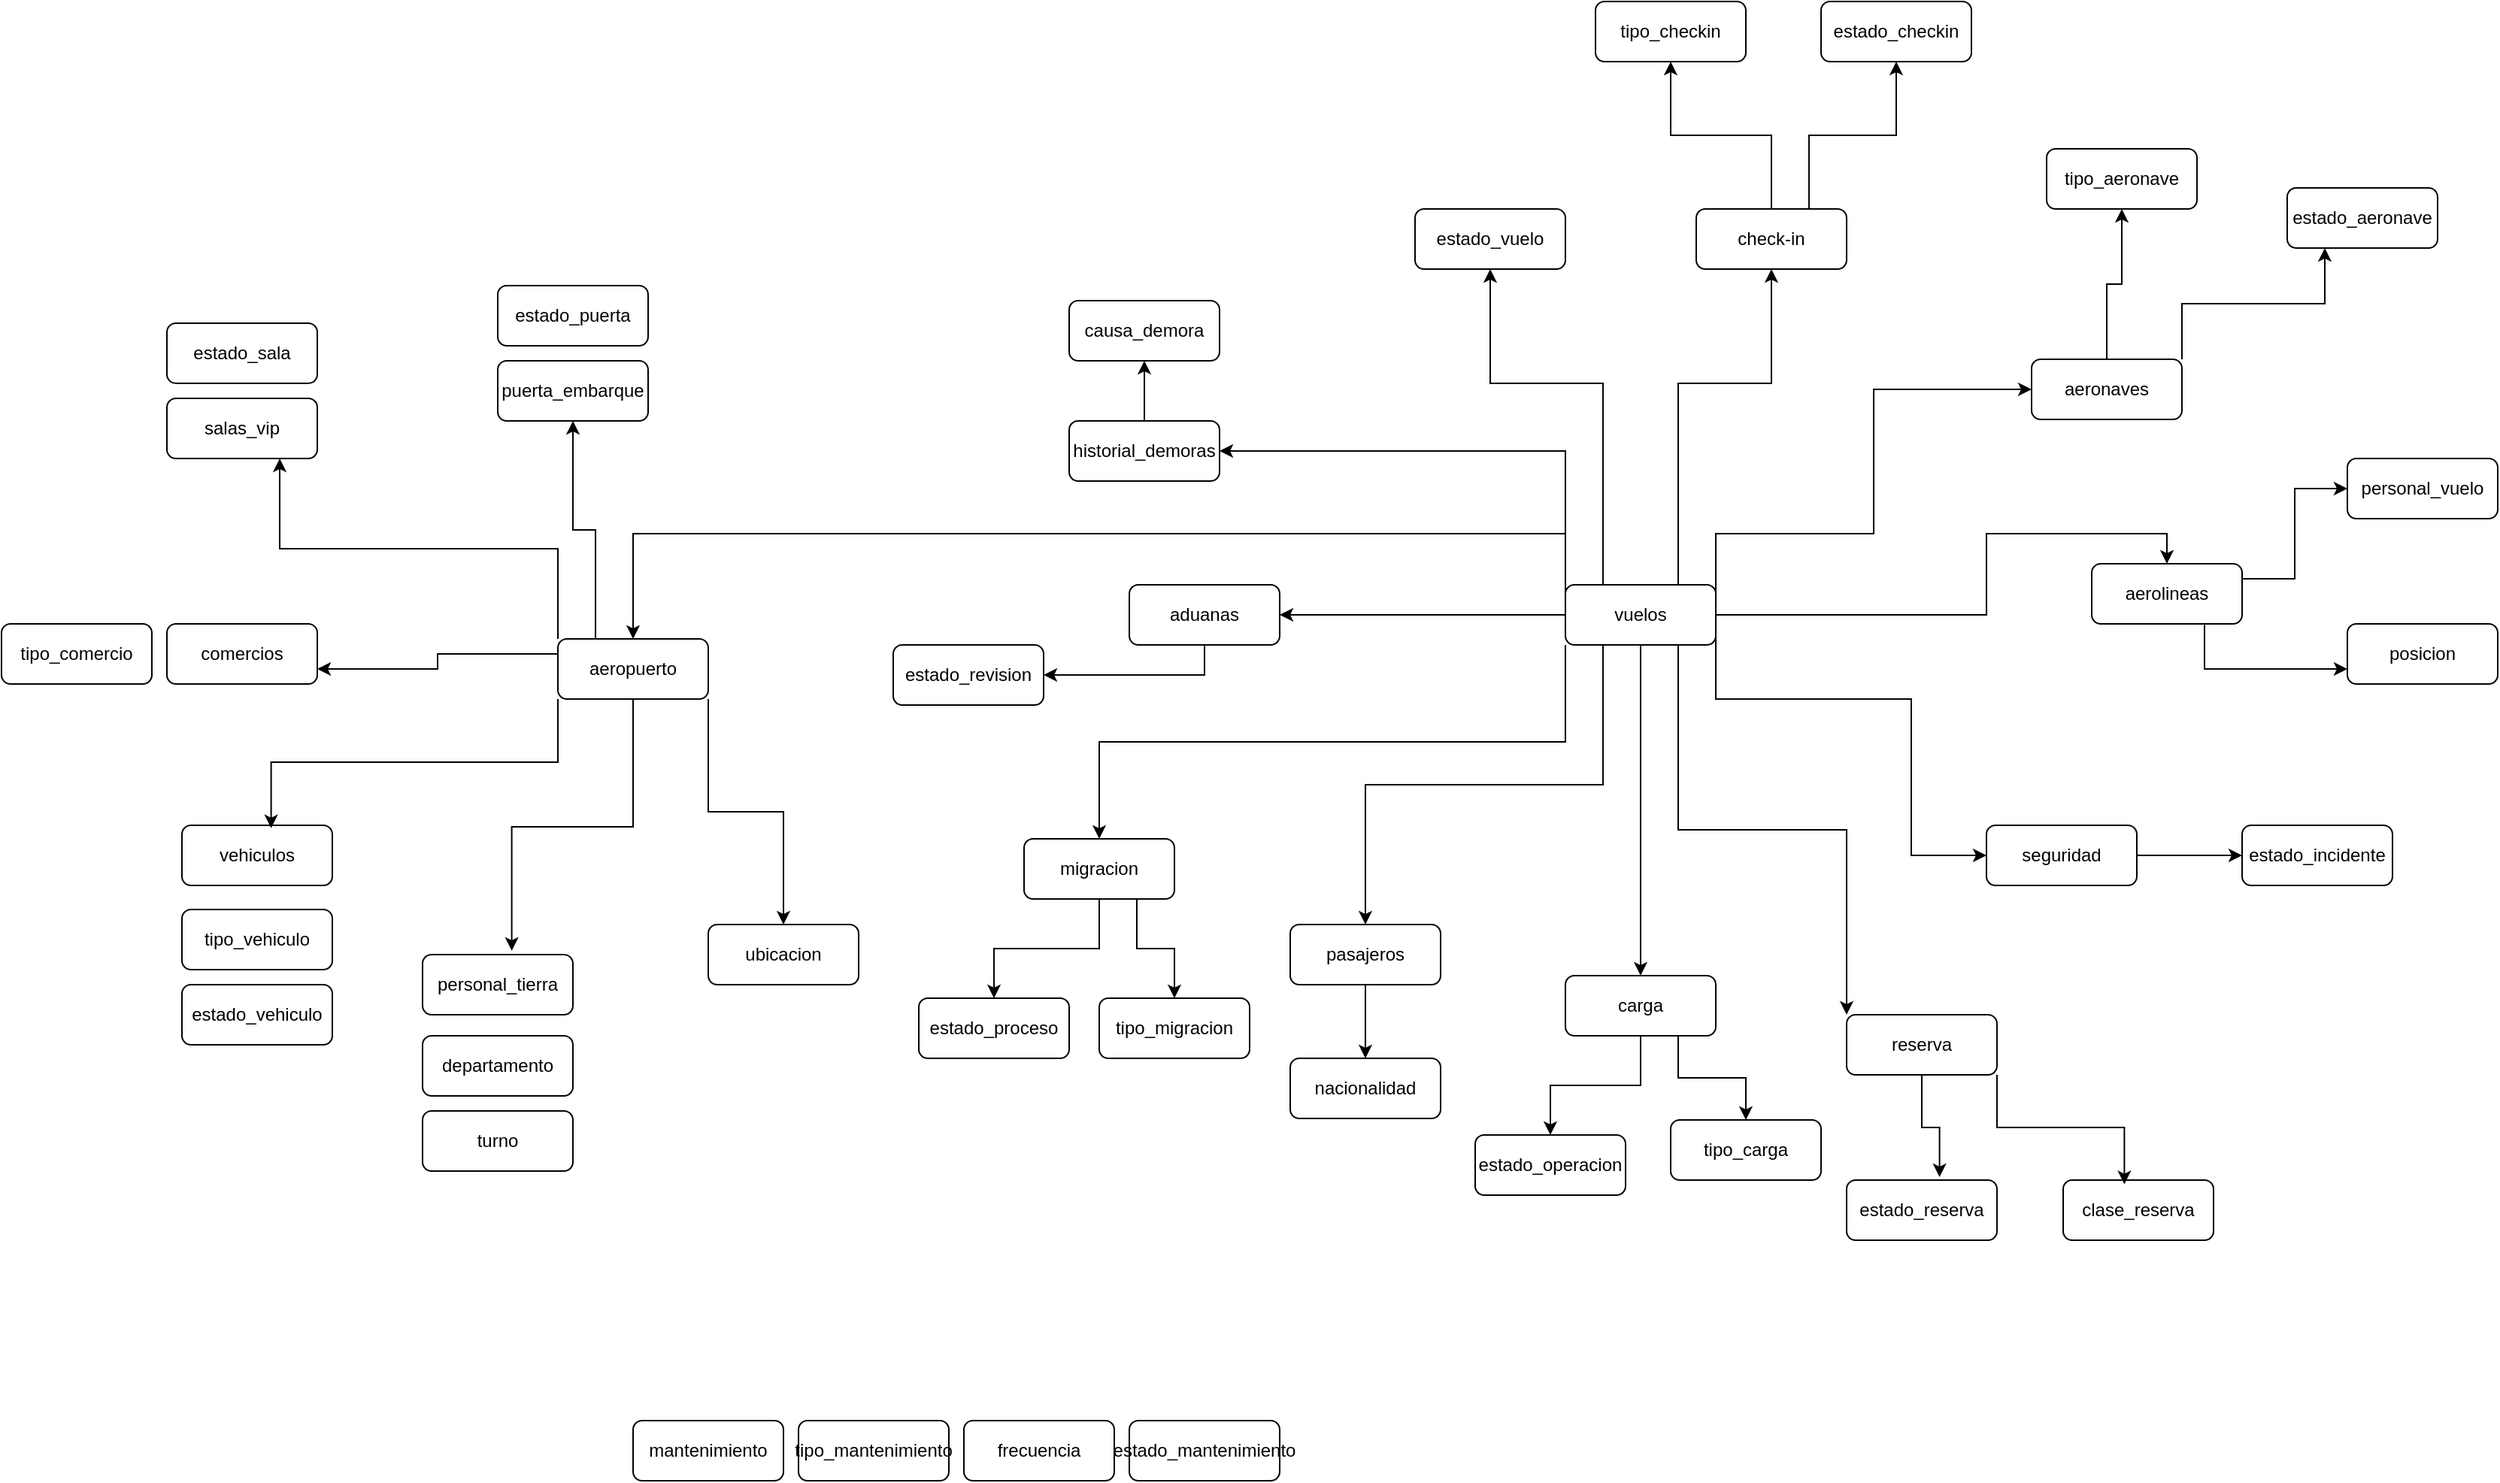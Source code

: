 <mxfile version="24.8.3">
  <diagram name="Página-1" id="ngjUF8qBWLI5nmZINgEI">
    <mxGraphModel dx="2583" dy="1874" grid="1" gridSize="10" guides="1" tooltips="1" connect="1" arrows="1" fold="1" page="1" pageScale="1" pageWidth="827" pageHeight="1169" math="0" shadow="0">
      <root>
        <mxCell id="0" />
        <mxCell id="1" parent="0" />
        <mxCell id="3BjMnWLstqHBxLdofZRL-1" style="edgeStyle=orthogonalEdgeStyle;rounded=0;orthogonalLoop=1;jettySize=auto;html=1;exitX=1;exitY=0.25;exitDx=0;exitDy=0;entryX=0;entryY=0.5;entryDx=0;entryDy=0;" edge="1" parent="1" source="mx8LPNXvoEOanYcqVod7-2" target="mx8LPNXvoEOanYcqVod7-28">
          <mxGeometry relative="1" as="geometry">
            <Array as="points">
              <mxPoint x="910" y="-310" />
              <mxPoint x="1015" y="-310" />
              <mxPoint x="1015" y="-406" />
            </Array>
          </mxGeometry>
        </mxCell>
        <mxCell id="3BjMnWLstqHBxLdofZRL-2" style="edgeStyle=orthogonalEdgeStyle;rounded=0;orthogonalLoop=1;jettySize=auto;html=1;exitX=0.75;exitY=0;exitDx=0;exitDy=0;entryX=0.5;entryY=1;entryDx=0;entryDy=0;" edge="1" parent="1" source="mx8LPNXvoEOanYcqVod7-2" target="mx8LPNXvoEOanYcqVod7-19">
          <mxGeometry relative="1" as="geometry">
            <mxPoint x="874.647" y="-400.0" as="targetPoint" />
            <Array as="points">
              <mxPoint x="885" y="-410" />
              <mxPoint x="947" y="-410" />
            </Array>
          </mxGeometry>
        </mxCell>
        <mxCell id="3BjMnWLstqHBxLdofZRL-3" style="edgeStyle=orthogonalEdgeStyle;rounded=0;orthogonalLoop=1;jettySize=auto;html=1;exitX=0.25;exitY=0;exitDx=0;exitDy=0;entryX=0.5;entryY=1;entryDx=0;entryDy=0;" edge="1" parent="1" source="mx8LPNXvoEOanYcqVod7-2" target="mx8LPNXvoEOanYcqVod7-29">
          <mxGeometry relative="1" as="geometry">
            <mxPoint x="710.0" y="-400.0" as="targetPoint" />
            <Array as="points">
              <mxPoint x="835" y="-410" />
              <mxPoint x="760" y="-410" />
            </Array>
          </mxGeometry>
        </mxCell>
        <mxCell id="3BjMnWLstqHBxLdofZRL-4" style="edgeStyle=orthogonalEdgeStyle;rounded=0;orthogonalLoop=1;jettySize=auto;html=1;exitX=0;exitY=0;exitDx=0;exitDy=0;entryX=1;entryY=0.5;entryDx=0;entryDy=0;" edge="1" parent="1" source="mx8LPNXvoEOanYcqVod7-2" target="mx8LPNXvoEOanYcqVod7-56">
          <mxGeometry relative="1" as="geometry" />
        </mxCell>
        <mxCell id="3BjMnWLstqHBxLdofZRL-5" style="edgeStyle=orthogonalEdgeStyle;rounded=0;orthogonalLoop=1;jettySize=auto;html=1;exitX=0;exitY=0.5;exitDx=0;exitDy=0;entryX=1;entryY=0.5;entryDx=0;entryDy=0;" edge="1" parent="1" source="mx8LPNXvoEOanYcqVod7-2" target="mx8LPNXvoEOanYcqVod7-17">
          <mxGeometry relative="1" as="geometry" />
        </mxCell>
        <mxCell id="3BjMnWLstqHBxLdofZRL-8" style="edgeStyle=orthogonalEdgeStyle;rounded=0;orthogonalLoop=1;jettySize=auto;html=1;exitX=0.5;exitY=1;exitDx=0;exitDy=0;" edge="1" parent="1" source="mx8LPNXvoEOanYcqVod7-2" target="mx8LPNXvoEOanYcqVod7-11">
          <mxGeometry relative="1" as="geometry" />
        </mxCell>
        <mxCell id="3BjMnWLstqHBxLdofZRL-10" style="edgeStyle=orthogonalEdgeStyle;rounded=0;orthogonalLoop=1;jettySize=auto;html=1;exitX=1;exitY=0.75;exitDx=0;exitDy=0;" edge="1" parent="1" source="mx8LPNXvoEOanYcqVod7-2" target="mx8LPNXvoEOanYcqVod7-10">
          <mxGeometry relative="1" as="geometry">
            <Array as="points">
              <mxPoint x="910" y="-200" />
              <mxPoint x="1040" y="-200" />
              <mxPoint x="1040" y="-96" />
            </Array>
          </mxGeometry>
        </mxCell>
        <mxCell id="3BjMnWLstqHBxLdofZRL-11" style="edgeStyle=orthogonalEdgeStyle;rounded=0;orthogonalLoop=1;jettySize=auto;html=1;exitX=1;exitY=0.5;exitDx=0;exitDy=0;entryX=0.5;entryY=0;entryDx=0;entryDy=0;" edge="1" parent="1" source="mx8LPNXvoEOanYcqVod7-2" target="mx8LPNXvoEOanYcqVod7-6">
          <mxGeometry relative="1" as="geometry">
            <Array as="points">
              <mxPoint x="1090" y="-256" />
              <mxPoint x="1090" y="-310" />
              <mxPoint x="1210" y="-310" />
            </Array>
          </mxGeometry>
        </mxCell>
        <mxCell id="3BjMnWLstqHBxLdofZRL-20" style="edgeStyle=orthogonalEdgeStyle;rounded=0;orthogonalLoop=1;jettySize=auto;html=1;exitX=0.75;exitY=1;exitDx=0;exitDy=0;entryX=0;entryY=0;entryDx=0;entryDy=0;" edge="1" parent="1" source="mx8LPNXvoEOanYcqVod7-2" target="mx8LPNXvoEOanYcqVod7-5">
          <mxGeometry relative="1" as="geometry" />
        </mxCell>
        <mxCell id="3BjMnWLstqHBxLdofZRL-21" style="edgeStyle=orthogonalEdgeStyle;rounded=0;orthogonalLoop=1;jettySize=auto;html=1;exitX=0;exitY=1;exitDx=0;exitDy=0;" edge="1" parent="1" source="mx8LPNXvoEOanYcqVod7-2" target="mx8LPNXvoEOanYcqVod7-18">
          <mxGeometry relative="1" as="geometry" />
        </mxCell>
        <mxCell id="3BjMnWLstqHBxLdofZRL-22" style="edgeStyle=orthogonalEdgeStyle;rounded=0;orthogonalLoop=1;jettySize=auto;html=1;exitX=0.25;exitY=1;exitDx=0;exitDy=0;entryX=0.5;entryY=0;entryDx=0;entryDy=0;" edge="1" parent="1" source="mx8LPNXvoEOanYcqVod7-2" target="mx8LPNXvoEOanYcqVod7-4">
          <mxGeometry relative="1" as="geometry" />
        </mxCell>
        <mxCell id="3BjMnWLstqHBxLdofZRL-23" style="edgeStyle=orthogonalEdgeStyle;rounded=0;orthogonalLoop=1;jettySize=auto;html=1;exitX=0;exitY=0.5;exitDx=0;exitDy=0;entryX=0.5;entryY=0;entryDx=0;entryDy=0;" edge="1" parent="1" source="mx8LPNXvoEOanYcqVod7-2" target="mx8LPNXvoEOanYcqVod7-3">
          <mxGeometry relative="1" as="geometry">
            <Array as="points">
              <mxPoint x="810" y="-310" />
              <mxPoint x="190" y="-310" />
            </Array>
          </mxGeometry>
        </mxCell>
        <mxCell id="mx8LPNXvoEOanYcqVod7-2" value="vuelos" style="rounded=1;whiteSpace=wrap;html=1;" parent="1" vertex="1">
          <mxGeometry x="810" y="-276" width="100" height="40" as="geometry" />
        </mxCell>
        <mxCell id="3BjMnWLstqHBxLdofZRL-24" style="edgeStyle=orthogonalEdgeStyle;rounded=0;orthogonalLoop=1;jettySize=auto;html=1;exitX=0.25;exitY=0;exitDx=0;exitDy=0;entryX=0.5;entryY=1;entryDx=0;entryDy=0;" edge="1" parent="1" source="mx8LPNXvoEOanYcqVod7-3" target="mx8LPNXvoEOanYcqVod7-7">
          <mxGeometry relative="1" as="geometry" />
        </mxCell>
        <mxCell id="3BjMnWLstqHBxLdofZRL-25" style="edgeStyle=orthogonalEdgeStyle;rounded=0;orthogonalLoop=1;jettySize=auto;html=1;exitX=0;exitY=0;exitDx=0;exitDy=0;entryX=0.75;entryY=1;entryDx=0;entryDy=0;" edge="1" parent="1" source="mx8LPNXvoEOanYcqVod7-3" target="mx8LPNXvoEOanYcqVod7-16">
          <mxGeometry relative="1" as="geometry" />
        </mxCell>
        <mxCell id="3BjMnWLstqHBxLdofZRL-26" style="edgeStyle=orthogonalEdgeStyle;rounded=0;orthogonalLoop=1;jettySize=auto;html=1;exitX=0;exitY=0.25;exitDx=0;exitDy=0;entryX=1;entryY=0.75;entryDx=0;entryDy=0;" edge="1" parent="1" source="mx8LPNXvoEOanYcqVod7-3" target="mx8LPNXvoEOanYcqVod7-14">
          <mxGeometry relative="1" as="geometry" />
        </mxCell>
        <mxCell id="3BjMnWLstqHBxLdofZRL-29" style="edgeStyle=orthogonalEdgeStyle;rounded=0;orthogonalLoop=1;jettySize=auto;html=1;exitX=1;exitY=1;exitDx=0;exitDy=0;entryX=0.5;entryY=0;entryDx=0;entryDy=0;" edge="1" parent="1" source="mx8LPNXvoEOanYcqVod7-3" target="mx8LPNXvoEOanYcqVod7-30">
          <mxGeometry relative="1" as="geometry" />
        </mxCell>
        <mxCell id="mx8LPNXvoEOanYcqVod7-3" value="aeropuerto" style="rounded=1;whiteSpace=wrap;html=1;" parent="1" vertex="1">
          <mxGeometry x="140" y="-240" width="100" height="40" as="geometry" />
        </mxCell>
        <mxCell id="3BjMnWLstqHBxLdofZRL-43" style="edgeStyle=orthogonalEdgeStyle;rounded=0;orthogonalLoop=1;jettySize=auto;html=1;exitX=0.5;exitY=1;exitDx=0;exitDy=0;entryX=0.5;entryY=0;entryDx=0;entryDy=0;" edge="1" parent="1" source="mx8LPNXvoEOanYcqVod7-4" target="mx8LPNXvoEOanYcqVod7-31">
          <mxGeometry relative="1" as="geometry" />
        </mxCell>
        <mxCell id="mx8LPNXvoEOanYcqVod7-4" value="pasajeros" style="rounded=1;whiteSpace=wrap;html=1;" parent="1" vertex="1">
          <mxGeometry x="627" y="-50" width="100" height="40" as="geometry" />
        </mxCell>
        <mxCell id="mx8LPNXvoEOanYcqVod7-5" value="reserva" style="rounded=1;whiteSpace=wrap;html=1;" parent="1" vertex="1">
          <mxGeometry x="997" y="10" width="100" height="40" as="geometry" />
        </mxCell>
        <mxCell id="3BjMnWLstqHBxLdofZRL-37" style="edgeStyle=orthogonalEdgeStyle;rounded=0;orthogonalLoop=1;jettySize=auto;html=1;exitX=1;exitY=0.25;exitDx=0;exitDy=0;entryX=0;entryY=0.5;entryDx=0;entryDy=0;" edge="1" parent="1" source="mx8LPNXvoEOanYcqVod7-6" target="mx8LPNXvoEOanYcqVod7-8">
          <mxGeometry relative="1" as="geometry" />
        </mxCell>
        <mxCell id="3BjMnWLstqHBxLdofZRL-38" style="edgeStyle=orthogonalEdgeStyle;rounded=0;orthogonalLoop=1;jettySize=auto;html=1;exitX=0.75;exitY=1;exitDx=0;exitDy=0;entryX=0;entryY=0.75;entryDx=0;entryDy=0;" edge="1" parent="1" source="mx8LPNXvoEOanYcqVod7-6" target="mx8LPNXvoEOanYcqVod7-34">
          <mxGeometry relative="1" as="geometry" />
        </mxCell>
        <mxCell id="mx8LPNXvoEOanYcqVod7-6" value="aerolineas" style="rounded=1;whiteSpace=wrap;html=1;" parent="1" vertex="1">
          <mxGeometry x="1160" y="-290" width="100" height="40" as="geometry" />
        </mxCell>
        <mxCell id="mx8LPNXvoEOanYcqVod7-7" value="puerta_embarque" style="rounded=1;whiteSpace=wrap;html=1;" parent="1" vertex="1">
          <mxGeometry x="100" y="-425" width="100" height="40" as="geometry" />
        </mxCell>
        <mxCell id="mx8LPNXvoEOanYcqVod7-8" value="personal_vuelo" style="rounded=1;whiteSpace=wrap;html=1;" parent="1" vertex="1">
          <mxGeometry x="1330" y="-360" width="100" height="40" as="geometry" />
        </mxCell>
        <mxCell id="mx8LPNXvoEOanYcqVod7-9" value="personal_tierra" style="rounded=1;whiteSpace=wrap;html=1;" parent="1" vertex="1">
          <mxGeometry x="50" y="-30" width="100" height="40" as="geometry" />
        </mxCell>
        <mxCell id="3BjMnWLstqHBxLdofZRL-33" style="edgeStyle=orthogonalEdgeStyle;rounded=0;orthogonalLoop=1;jettySize=auto;html=1;exitX=1;exitY=0.5;exitDx=0;exitDy=0;entryX=0;entryY=0.5;entryDx=0;entryDy=0;" edge="1" parent="1" source="mx8LPNXvoEOanYcqVod7-10" target="mx8LPNXvoEOanYcqVod7-36">
          <mxGeometry relative="1" as="geometry" />
        </mxCell>
        <mxCell id="mx8LPNXvoEOanYcqVod7-10" value="seguridad" style="rounded=1;whiteSpace=wrap;html=1;" parent="1" vertex="1">
          <mxGeometry x="1090" y="-116" width="100" height="40" as="geometry" />
        </mxCell>
        <mxCell id="3BjMnWLstqHBxLdofZRL-44" style="edgeStyle=orthogonalEdgeStyle;rounded=0;orthogonalLoop=1;jettySize=auto;html=1;exitX=0.5;exitY=1;exitDx=0;exitDy=0;entryX=0.5;entryY=0;entryDx=0;entryDy=0;" edge="1" parent="1" source="mx8LPNXvoEOanYcqVod7-11" target="mx8LPNXvoEOanYcqVod7-39">
          <mxGeometry relative="1" as="geometry" />
        </mxCell>
        <mxCell id="3BjMnWLstqHBxLdofZRL-45" style="edgeStyle=orthogonalEdgeStyle;rounded=0;orthogonalLoop=1;jettySize=auto;html=1;exitX=0.75;exitY=1;exitDx=0;exitDy=0;entryX=0.5;entryY=0;entryDx=0;entryDy=0;" edge="1" parent="1" source="mx8LPNXvoEOanYcqVod7-11" target="mx8LPNXvoEOanYcqVod7-38">
          <mxGeometry relative="1" as="geometry" />
        </mxCell>
        <mxCell id="mx8LPNXvoEOanYcqVod7-11" value="carga" style="rounded=1;whiteSpace=wrap;html=1;" parent="1" vertex="1">
          <mxGeometry x="810" y="-16" width="100" height="40" as="geometry" />
        </mxCell>
        <mxCell id="mx8LPNXvoEOanYcqVod7-13" value="vehiculos" style="rounded=1;whiteSpace=wrap;html=1;" parent="1" vertex="1">
          <mxGeometry x="-110" y="-116" width="100" height="40" as="geometry" />
        </mxCell>
        <mxCell id="mx8LPNXvoEOanYcqVod7-14" value="comercios" style="rounded=1;whiteSpace=wrap;html=1;" parent="1" vertex="1">
          <mxGeometry x="-120" y="-250" width="100" height="40" as="geometry" />
        </mxCell>
        <mxCell id="mx8LPNXvoEOanYcqVod7-15" value="mantenimiento" style="rounded=1;whiteSpace=wrap;html=1;" parent="1" vertex="1">
          <mxGeometry x="190" y="280" width="100" height="40" as="geometry" />
        </mxCell>
        <mxCell id="mx8LPNXvoEOanYcqVod7-16" value="salas_vip" style="rounded=1;whiteSpace=wrap;html=1;" parent="1" vertex="1">
          <mxGeometry x="-120" y="-400" width="100" height="40" as="geometry" />
        </mxCell>
        <mxCell id="3BjMnWLstqHBxLdofZRL-48" style="edgeStyle=orthogonalEdgeStyle;rounded=0;orthogonalLoop=1;jettySize=auto;html=1;exitX=0.5;exitY=1;exitDx=0;exitDy=0;entryX=1;entryY=0.5;entryDx=0;entryDy=0;" edge="1" parent="1" source="mx8LPNXvoEOanYcqVod7-17" target="mx8LPNXvoEOanYcqVod7-42">
          <mxGeometry relative="1" as="geometry" />
        </mxCell>
        <mxCell id="mx8LPNXvoEOanYcqVod7-17" value="aduanas" style="rounded=1;whiteSpace=wrap;html=1;" parent="1" vertex="1">
          <mxGeometry x="520" y="-276" width="100" height="40" as="geometry" />
        </mxCell>
        <mxCell id="3BjMnWLstqHBxLdofZRL-46" style="edgeStyle=orthogonalEdgeStyle;rounded=0;orthogonalLoop=1;jettySize=auto;html=1;exitX=0.5;exitY=1;exitDx=0;exitDy=0;entryX=0.5;entryY=0;entryDx=0;entryDy=0;" edge="1" parent="1" source="mx8LPNXvoEOanYcqVod7-18" target="mx8LPNXvoEOanYcqVod7-44">
          <mxGeometry relative="1" as="geometry" />
        </mxCell>
        <mxCell id="3BjMnWLstqHBxLdofZRL-47" style="edgeStyle=orthogonalEdgeStyle;rounded=0;orthogonalLoop=1;jettySize=auto;html=1;exitX=0.75;exitY=1;exitDx=0;exitDy=0;entryX=0.5;entryY=0;entryDx=0;entryDy=0;" edge="1" parent="1" source="mx8LPNXvoEOanYcqVod7-18" target="mx8LPNXvoEOanYcqVod7-43">
          <mxGeometry relative="1" as="geometry" />
        </mxCell>
        <mxCell id="mx8LPNXvoEOanYcqVod7-18" value="migracion" style="rounded=1;whiteSpace=wrap;html=1;" parent="1" vertex="1">
          <mxGeometry x="450" y="-107" width="100" height="40" as="geometry" />
        </mxCell>
        <mxCell id="3BjMnWLstqHBxLdofZRL-41" style="edgeStyle=orthogonalEdgeStyle;rounded=0;orthogonalLoop=1;jettySize=auto;html=1;exitX=0.5;exitY=0;exitDx=0;exitDy=0;" edge="1" parent="1" source="mx8LPNXvoEOanYcqVod7-19" target="mx8LPNXvoEOanYcqVod7-45">
          <mxGeometry relative="1" as="geometry" />
        </mxCell>
        <mxCell id="3BjMnWLstqHBxLdofZRL-42" style="edgeStyle=orthogonalEdgeStyle;rounded=0;orthogonalLoop=1;jettySize=auto;html=1;exitX=0.75;exitY=0;exitDx=0;exitDy=0;entryX=0.5;entryY=1;entryDx=0;entryDy=0;" edge="1" parent="1" source="mx8LPNXvoEOanYcqVod7-19" target="mx8LPNXvoEOanYcqVod7-46">
          <mxGeometry relative="1" as="geometry" />
        </mxCell>
        <mxCell id="mx8LPNXvoEOanYcqVod7-19" value="check-in" style="rounded=1;whiteSpace=wrap;html=1;" parent="1" vertex="1">
          <mxGeometry x="897" y="-526" width="100" height="40" as="geometry" />
        </mxCell>
        <mxCell id="mx8LPNXvoEOanYcqVod7-23" value="estado_mantenimiento" style="rounded=1;whiteSpace=wrap;html=1;" parent="1" vertex="1">
          <mxGeometry x="520" y="280" width="100" height="40" as="geometry" />
        </mxCell>
        <mxCell id="mx8LPNXvoEOanYcqVod7-25" value="estado_vehiculo" style="rounded=1;whiteSpace=wrap;html=1;" parent="1" vertex="1">
          <mxGeometry x="-110" y="-10" width="100" height="40" as="geometry" />
        </mxCell>
        <mxCell id="mx8LPNXvoEOanYcqVod7-26" value="tipo_vehiculo" style="rounded=1;whiteSpace=wrap;html=1;" parent="1" vertex="1">
          <mxGeometry x="-110" y="-60" width="100" height="40" as="geometry" />
        </mxCell>
        <mxCell id="3BjMnWLstqHBxLdofZRL-39" style="edgeStyle=orthogonalEdgeStyle;rounded=0;orthogonalLoop=1;jettySize=auto;html=1;exitX=0.5;exitY=0;exitDx=0;exitDy=0;entryX=0.5;entryY=1;entryDx=0;entryDy=0;" edge="1" parent="1" source="mx8LPNXvoEOanYcqVod7-28" target="mx8LPNXvoEOanYcqVod7-75">
          <mxGeometry relative="1" as="geometry" />
        </mxCell>
        <mxCell id="3BjMnWLstqHBxLdofZRL-40" style="edgeStyle=orthogonalEdgeStyle;rounded=0;orthogonalLoop=1;jettySize=auto;html=1;exitX=1;exitY=0;exitDx=0;exitDy=0;entryX=0.25;entryY=1;entryDx=0;entryDy=0;" edge="1" parent="1" source="mx8LPNXvoEOanYcqVod7-28" target="mx8LPNXvoEOanYcqVod7-76">
          <mxGeometry relative="1" as="geometry" />
        </mxCell>
        <mxCell id="mx8LPNXvoEOanYcqVod7-28" value="aeronaves" style="rounded=1;whiteSpace=wrap;html=1;" parent="1" vertex="1">
          <mxGeometry x="1120" y="-426" width="100" height="40" as="geometry" />
        </mxCell>
        <mxCell id="mx8LPNXvoEOanYcqVod7-29" value="estado_vuelo" style="rounded=1;whiteSpace=wrap;html=1;" parent="1" vertex="1">
          <mxGeometry x="710" y="-526" width="100" height="40" as="geometry" />
        </mxCell>
        <mxCell id="mx8LPNXvoEOanYcqVod7-30" value="ubicacion" style="rounded=1;whiteSpace=wrap;html=1;" parent="1" vertex="1">
          <mxGeometry x="240" y="-50" width="100" height="40" as="geometry" />
        </mxCell>
        <mxCell id="mx8LPNXvoEOanYcqVod7-31" value="nacionalidad" style="rounded=1;whiteSpace=wrap;html=1;" parent="1" vertex="1">
          <mxGeometry x="627" y="39" width="100" height="40" as="geometry" />
        </mxCell>
        <mxCell id="mx8LPNXvoEOanYcqVod7-32" value="clase_reserva" style="rounded=1;whiteSpace=wrap;html=1;" parent="1" vertex="1">
          <mxGeometry x="1141" y="120" width="100" height="40" as="geometry" />
        </mxCell>
        <mxCell id="mx8LPNXvoEOanYcqVod7-33" value="estado_reserva" style="rounded=1;whiteSpace=wrap;html=1;" parent="1" vertex="1">
          <mxGeometry x="997" y="120" width="100" height="40" as="geometry" />
        </mxCell>
        <mxCell id="mx8LPNXvoEOanYcqVod7-34" value="posicion" style="rounded=1;whiteSpace=wrap;html=1;" parent="1" vertex="1">
          <mxGeometry x="1330" y="-250" width="100" height="40" as="geometry" />
        </mxCell>
        <mxCell id="mx8LPNXvoEOanYcqVod7-35" value="departamento" style="rounded=1;whiteSpace=wrap;html=1;" parent="1" vertex="1">
          <mxGeometry x="50" y="24" width="100" height="40" as="geometry" />
        </mxCell>
        <mxCell id="mx8LPNXvoEOanYcqVod7-36" value="estado_incidente" style="rounded=1;whiteSpace=wrap;html=1;" parent="1" vertex="1">
          <mxGeometry x="1260" y="-116" width="100" height="40" as="geometry" />
        </mxCell>
        <mxCell id="mx8LPNXvoEOanYcqVod7-38" value="tipo_carga" style="rounded=1;whiteSpace=wrap;html=1;" parent="1" vertex="1">
          <mxGeometry x="880" y="80" width="100" height="40" as="geometry" />
        </mxCell>
        <mxCell id="mx8LPNXvoEOanYcqVod7-39" value="estado_operacion" style="rounded=1;whiteSpace=wrap;html=1;" parent="1" vertex="1">
          <mxGeometry x="750" y="90" width="100" height="40" as="geometry" />
        </mxCell>
        <mxCell id="mx8LPNXvoEOanYcqVod7-40" value="tipo_comercio" style="rounded=1;whiteSpace=wrap;html=1;" parent="1" vertex="1">
          <mxGeometry x="-230" y="-250" width="100" height="40" as="geometry" />
        </mxCell>
        <mxCell id="mx8LPNXvoEOanYcqVod7-41" value="estado_sala" style="rounded=1;whiteSpace=wrap;html=1;" parent="1" vertex="1">
          <mxGeometry x="-120" y="-450" width="100" height="40" as="geometry" />
        </mxCell>
        <mxCell id="mx8LPNXvoEOanYcqVod7-42" value="estado_revision" style="rounded=1;whiteSpace=wrap;html=1;" parent="1" vertex="1">
          <mxGeometry x="363" y="-236" width="100" height="40" as="geometry" />
        </mxCell>
        <mxCell id="mx8LPNXvoEOanYcqVod7-43" value="tipo_migracion" style="rounded=1;whiteSpace=wrap;html=1;" parent="1" vertex="1">
          <mxGeometry x="500" y="-1" width="100" height="40" as="geometry" />
        </mxCell>
        <mxCell id="mx8LPNXvoEOanYcqVod7-44" value="estado_proceso" style="rounded=1;whiteSpace=wrap;html=1;" parent="1" vertex="1">
          <mxGeometry x="380" y="-1" width="100" height="40" as="geometry" />
        </mxCell>
        <mxCell id="mx8LPNXvoEOanYcqVod7-45" value="tipo_checkin" style="rounded=1;whiteSpace=wrap;html=1;" parent="1" vertex="1">
          <mxGeometry x="830" y="-664" width="100" height="40" as="geometry" />
        </mxCell>
        <mxCell id="mx8LPNXvoEOanYcqVod7-46" value="estado_checkin" style="rounded=1;whiteSpace=wrap;html=1;" parent="1" vertex="1">
          <mxGeometry x="980" y="-664" width="100" height="40" as="geometry" />
        </mxCell>
        <mxCell id="mx8LPNXvoEOanYcqVod7-50" value="frecuencia" style="rounded=1;whiteSpace=wrap;html=1;" parent="1" vertex="1">
          <mxGeometry x="410" y="280" width="100" height="40" as="geometry" />
        </mxCell>
        <mxCell id="mx8LPNXvoEOanYcqVod7-51" value="tipo_mantenimiento" style="rounded=1;whiteSpace=wrap;html=1;" parent="1" vertex="1">
          <mxGeometry x="300" y="280" width="100" height="40" as="geometry" />
        </mxCell>
        <mxCell id="3BjMnWLstqHBxLdofZRL-49" style="edgeStyle=orthogonalEdgeStyle;rounded=0;orthogonalLoop=1;jettySize=auto;html=1;exitX=0.5;exitY=0;exitDx=0;exitDy=0;entryX=0.5;entryY=1;entryDx=0;entryDy=0;" edge="1" parent="1" source="mx8LPNXvoEOanYcqVod7-56" target="mx8LPNXvoEOanYcqVod7-57">
          <mxGeometry relative="1" as="geometry" />
        </mxCell>
        <mxCell id="mx8LPNXvoEOanYcqVod7-56" value="historial_demoras" style="rounded=1;whiteSpace=wrap;html=1;" parent="1" vertex="1">
          <mxGeometry x="480" y="-385" width="100" height="40" as="geometry" />
        </mxCell>
        <mxCell id="mx8LPNXvoEOanYcqVod7-57" value="causa_demora" style="rounded=1;whiteSpace=wrap;html=1;" parent="1" vertex="1">
          <mxGeometry x="480" y="-465" width="100" height="40" as="geometry" />
        </mxCell>
        <mxCell id="mx8LPNXvoEOanYcqVod7-71" value="estado_puerta" style="rounded=1;whiteSpace=wrap;html=1;" parent="1" vertex="1">
          <mxGeometry x="100" y="-475" width="100" height="40" as="geometry" />
        </mxCell>
        <mxCell id="mx8LPNXvoEOanYcqVod7-72" value="turno" style="rounded=1;whiteSpace=wrap;html=1;" parent="1" vertex="1">
          <mxGeometry x="50" y="74" width="100" height="40" as="geometry" />
        </mxCell>
        <mxCell id="mx8LPNXvoEOanYcqVod7-75" value="tipo_aeronave" style="rounded=1;whiteSpace=wrap;html=1;" parent="1" vertex="1">
          <mxGeometry x="1130" y="-566" width="100" height="40" as="geometry" />
        </mxCell>
        <mxCell id="mx8LPNXvoEOanYcqVod7-76" value="estado_aeronave" style="rounded=1;whiteSpace=wrap;html=1;" parent="1" vertex="1">
          <mxGeometry x="1290" y="-540" width="100" height="40" as="geometry" />
        </mxCell>
        <mxCell id="3BjMnWLstqHBxLdofZRL-27" style="edgeStyle=orthogonalEdgeStyle;rounded=0;orthogonalLoop=1;jettySize=auto;html=1;exitX=0;exitY=1;exitDx=0;exitDy=0;entryX=0.593;entryY=0.047;entryDx=0;entryDy=0;entryPerimeter=0;" edge="1" parent="1" source="mx8LPNXvoEOanYcqVod7-3" target="mx8LPNXvoEOanYcqVod7-13">
          <mxGeometry relative="1" as="geometry" />
        </mxCell>
        <mxCell id="3BjMnWLstqHBxLdofZRL-28" style="edgeStyle=orthogonalEdgeStyle;rounded=0;orthogonalLoop=1;jettySize=auto;html=1;exitX=0.5;exitY=1;exitDx=0;exitDy=0;entryX=0.593;entryY=-0.064;entryDx=0;entryDy=0;entryPerimeter=0;" edge="1" parent="1" source="mx8LPNXvoEOanYcqVod7-3" target="mx8LPNXvoEOanYcqVod7-9">
          <mxGeometry relative="1" as="geometry" />
        </mxCell>
        <mxCell id="3BjMnWLstqHBxLdofZRL-31" style="edgeStyle=orthogonalEdgeStyle;rounded=0;orthogonalLoop=1;jettySize=auto;html=1;exitX=1;exitY=1;exitDx=0;exitDy=0;entryX=0.407;entryY=0.07;entryDx=0;entryDy=0;entryPerimeter=0;" edge="1" parent="1" source="mx8LPNXvoEOanYcqVod7-5" target="mx8LPNXvoEOanYcqVod7-32">
          <mxGeometry relative="1" as="geometry" />
        </mxCell>
        <mxCell id="3BjMnWLstqHBxLdofZRL-32" style="edgeStyle=orthogonalEdgeStyle;rounded=0;orthogonalLoop=1;jettySize=auto;html=1;exitX=0.5;exitY=1;exitDx=0;exitDy=0;entryX=0.618;entryY=-0.049;entryDx=0;entryDy=0;entryPerimeter=0;" edge="1" parent="1" source="mx8LPNXvoEOanYcqVod7-5" target="mx8LPNXvoEOanYcqVod7-33">
          <mxGeometry relative="1" as="geometry">
            <mxPoint x="1067" y="130" as="targetPoint" />
          </mxGeometry>
        </mxCell>
      </root>
    </mxGraphModel>
  </diagram>
</mxfile>
